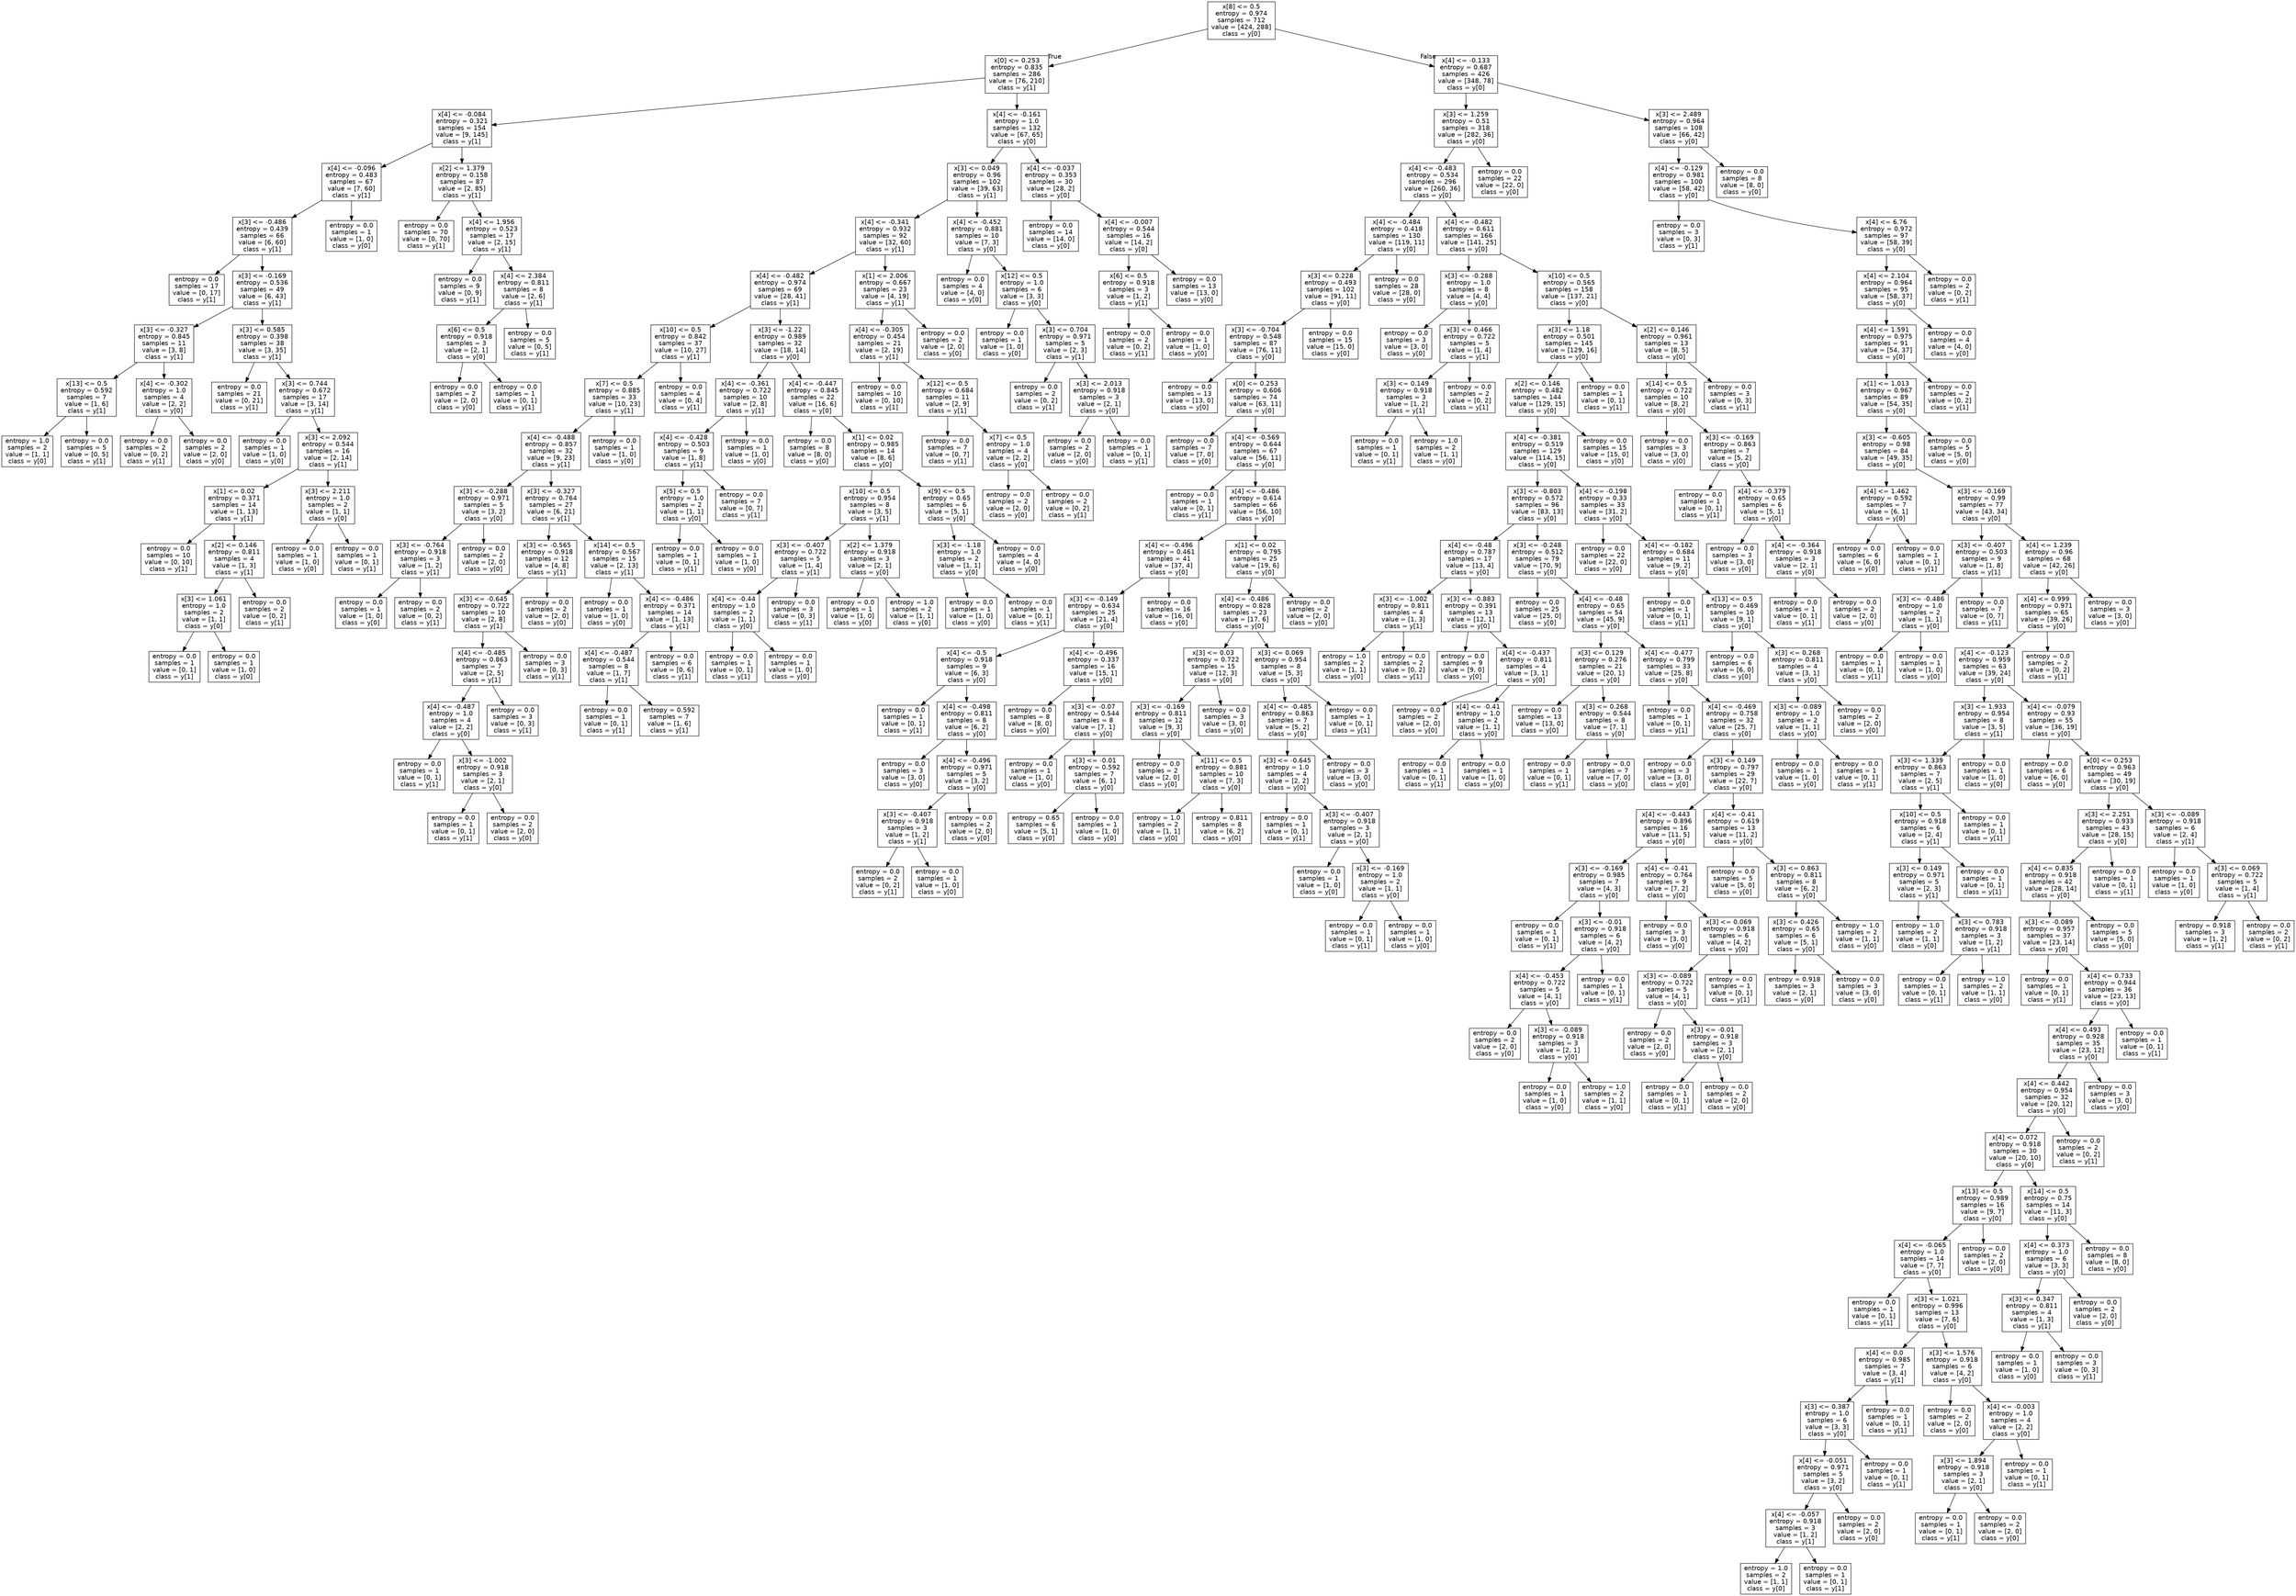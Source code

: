 digraph Tree {
node [shape=box, fontname="helvetica"] ;
edge [fontname="helvetica"] ;
0 [label="x[8] <= 0.5\nentropy = 0.974\nsamples = 712\nvalue = [424, 288]\nclass = y[0]"] ;
1 [label="x[0] <= 0.253\nentropy = 0.835\nsamples = 286\nvalue = [76, 210]\nclass = y[1]"] ;
0 -> 1 [labeldistance=2.5, labelangle=45, headlabel="True"] ;
2 [label="x[4] <= -0.084\nentropy = 0.321\nsamples = 154\nvalue = [9, 145]\nclass = y[1]"] ;
1 -> 2 ;
3 [label="x[4] <= -0.096\nentropy = 0.483\nsamples = 67\nvalue = [7, 60]\nclass = y[1]"] ;
2 -> 3 ;
4 [label="x[3] <= -0.486\nentropy = 0.439\nsamples = 66\nvalue = [6, 60]\nclass = y[1]"] ;
3 -> 4 ;
5 [label="entropy = 0.0\nsamples = 17\nvalue = [0, 17]\nclass = y[1]"] ;
4 -> 5 ;
6 [label="x[3] <= -0.169\nentropy = 0.536\nsamples = 49\nvalue = [6, 43]\nclass = y[1]"] ;
4 -> 6 ;
7 [label="x[3] <= -0.327\nentropy = 0.845\nsamples = 11\nvalue = [3, 8]\nclass = y[1]"] ;
6 -> 7 ;
8 [label="x[13] <= 0.5\nentropy = 0.592\nsamples = 7\nvalue = [1, 6]\nclass = y[1]"] ;
7 -> 8 ;
9 [label="entropy = 1.0\nsamples = 2\nvalue = [1, 1]\nclass = y[0]"] ;
8 -> 9 ;
10 [label="entropy = 0.0\nsamples = 5\nvalue = [0, 5]\nclass = y[1]"] ;
8 -> 10 ;
11 [label="x[4] <= -0.302\nentropy = 1.0\nsamples = 4\nvalue = [2, 2]\nclass = y[0]"] ;
7 -> 11 ;
12 [label="entropy = 0.0\nsamples = 2\nvalue = [0, 2]\nclass = y[1]"] ;
11 -> 12 ;
13 [label="entropy = 0.0\nsamples = 2\nvalue = [2, 0]\nclass = y[0]"] ;
11 -> 13 ;
14 [label="x[3] <= 0.585\nentropy = 0.398\nsamples = 38\nvalue = [3, 35]\nclass = y[1]"] ;
6 -> 14 ;
15 [label="entropy = 0.0\nsamples = 21\nvalue = [0, 21]\nclass = y[1]"] ;
14 -> 15 ;
16 [label="x[3] <= 0.744\nentropy = 0.672\nsamples = 17\nvalue = [3, 14]\nclass = y[1]"] ;
14 -> 16 ;
17 [label="entropy = 0.0\nsamples = 1\nvalue = [1, 0]\nclass = y[0]"] ;
16 -> 17 ;
18 [label="x[3] <= 2.092\nentropy = 0.544\nsamples = 16\nvalue = [2, 14]\nclass = y[1]"] ;
16 -> 18 ;
19 [label="x[1] <= 0.02\nentropy = 0.371\nsamples = 14\nvalue = [1, 13]\nclass = y[1]"] ;
18 -> 19 ;
20 [label="entropy = 0.0\nsamples = 10\nvalue = [0, 10]\nclass = y[1]"] ;
19 -> 20 ;
21 [label="x[2] <= 0.146\nentropy = 0.811\nsamples = 4\nvalue = [1, 3]\nclass = y[1]"] ;
19 -> 21 ;
22 [label="x[3] <= 1.061\nentropy = 1.0\nsamples = 2\nvalue = [1, 1]\nclass = y[0]"] ;
21 -> 22 ;
23 [label="entropy = 0.0\nsamples = 1\nvalue = [0, 1]\nclass = y[1]"] ;
22 -> 23 ;
24 [label="entropy = 0.0\nsamples = 1\nvalue = [1, 0]\nclass = y[0]"] ;
22 -> 24 ;
25 [label="entropy = 0.0\nsamples = 2\nvalue = [0, 2]\nclass = y[1]"] ;
21 -> 25 ;
26 [label="x[3] <= 2.211\nentropy = 1.0\nsamples = 2\nvalue = [1, 1]\nclass = y[0]"] ;
18 -> 26 ;
27 [label="entropy = 0.0\nsamples = 1\nvalue = [1, 0]\nclass = y[0]"] ;
26 -> 27 ;
28 [label="entropy = 0.0\nsamples = 1\nvalue = [0, 1]\nclass = y[1]"] ;
26 -> 28 ;
29 [label="entropy = 0.0\nsamples = 1\nvalue = [1, 0]\nclass = y[0]"] ;
3 -> 29 ;
30 [label="x[2] <= 1.379\nentropy = 0.158\nsamples = 87\nvalue = [2, 85]\nclass = y[1]"] ;
2 -> 30 ;
31 [label="entropy = 0.0\nsamples = 70\nvalue = [0, 70]\nclass = y[1]"] ;
30 -> 31 ;
32 [label="x[4] <= 1.956\nentropy = 0.523\nsamples = 17\nvalue = [2, 15]\nclass = y[1]"] ;
30 -> 32 ;
33 [label="entropy = 0.0\nsamples = 9\nvalue = [0, 9]\nclass = y[1]"] ;
32 -> 33 ;
34 [label="x[4] <= 2.384\nentropy = 0.811\nsamples = 8\nvalue = [2, 6]\nclass = y[1]"] ;
32 -> 34 ;
35 [label="x[6] <= 0.5\nentropy = 0.918\nsamples = 3\nvalue = [2, 1]\nclass = y[0]"] ;
34 -> 35 ;
36 [label="entropy = 0.0\nsamples = 2\nvalue = [2, 0]\nclass = y[0]"] ;
35 -> 36 ;
37 [label="entropy = 0.0\nsamples = 1\nvalue = [0, 1]\nclass = y[1]"] ;
35 -> 37 ;
38 [label="entropy = 0.0\nsamples = 5\nvalue = [0, 5]\nclass = y[1]"] ;
34 -> 38 ;
39 [label="x[4] <= -0.161\nentropy = 1.0\nsamples = 132\nvalue = [67, 65]\nclass = y[0]"] ;
1 -> 39 ;
40 [label="x[3] <= 0.049\nentropy = 0.96\nsamples = 102\nvalue = [39, 63]\nclass = y[1]"] ;
39 -> 40 ;
41 [label="x[4] <= -0.341\nentropy = 0.932\nsamples = 92\nvalue = [32, 60]\nclass = y[1]"] ;
40 -> 41 ;
42 [label="x[4] <= -0.482\nentropy = 0.974\nsamples = 69\nvalue = [28, 41]\nclass = y[1]"] ;
41 -> 42 ;
43 [label="x[10] <= 0.5\nentropy = 0.842\nsamples = 37\nvalue = [10, 27]\nclass = y[1]"] ;
42 -> 43 ;
44 [label="x[7] <= 0.5\nentropy = 0.885\nsamples = 33\nvalue = [10, 23]\nclass = y[1]"] ;
43 -> 44 ;
45 [label="x[4] <= -0.488\nentropy = 0.857\nsamples = 32\nvalue = [9, 23]\nclass = y[1]"] ;
44 -> 45 ;
46 [label="x[3] <= -0.288\nentropy = 0.971\nsamples = 5\nvalue = [3, 2]\nclass = y[0]"] ;
45 -> 46 ;
47 [label="x[3] <= -0.764\nentropy = 0.918\nsamples = 3\nvalue = [1, 2]\nclass = y[1]"] ;
46 -> 47 ;
48 [label="entropy = 0.0\nsamples = 1\nvalue = [1, 0]\nclass = y[0]"] ;
47 -> 48 ;
49 [label="entropy = 0.0\nsamples = 2\nvalue = [0, 2]\nclass = y[1]"] ;
47 -> 49 ;
50 [label="entropy = 0.0\nsamples = 2\nvalue = [2, 0]\nclass = y[0]"] ;
46 -> 50 ;
51 [label="x[3] <= -0.327\nentropy = 0.764\nsamples = 27\nvalue = [6, 21]\nclass = y[1]"] ;
45 -> 51 ;
52 [label="x[3] <= -0.565\nentropy = 0.918\nsamples = 12\nvalue = [4, 8]\nclass = y[1]"] ;
51 -> 52 ;
53 [label="x[3] <= -0.645\nentropy = 0.722\nsamples = 10\nvalue = [2, 8]\nclass = y[1]"] ;
52 -> 53 ;
54 [label="x[4] <= -0.485\nentropy = 0.863\nsamples = 7\nvalue = [2, 5]\nclass = y[1]"] ;
53 -> 54 ;
55 [label="x[4] <= -0.487\nentropy = 1.0\nsamples = 4\nvalue = [2, 2]\nclass = y[0]"] ;
54 -> 55 ;
56 [label="entropy = 0.0\nsamples = 1\nvalue = [0, 1]\nclass = y[1]"] ;
55 -> 56 ;
57 [label="x[3] <= -1.002\nentropy = 0.918\nsamples = 3\nvalue = [2, 1]\nclass = y[0]"] ;
55 -> 57 ;
58 [label="entropy = 0.0\nsamples = 1\nvalue = [0, 1]\nclass = y[1]"] ;
57 -> 58 ;
59 [label="entropy = 0.0\nsamples = 2\nvalue = [2, 0]\nclass = y[0]"] ;
57 -> 59 ;
60 [label="entropy = 0.0\nsamples = 3\nvalue = [0, 3]\nclass = y[1]"] ;
54 -> 60 ;
61 [label="entropy = 0.0\nsamples = 3\nvalue = [0, 3]\nclass = y[1]"] ;
53 -> 61 ;
62 [label="entropy = 0.0\nsamples = 2\nvalue = [2, 0]\nclass = y[0]"] ;
52 -> 62 ;
63 [label="x[14] <= 0.5\nentropy = 0.567\nsamples = 15\nvalue = [2, 13]\nclass = y[1]"] ;
51 -> 63 ;
64 [label="entropy = 0.0\nsamples = 1\nvalue = [1, 0]\nclass = y[0]"] ;
63 -> 64 ;
65 [label="x[4] <= -0.486\nentropy = 0.371\nsamples = 14\nvalue = [1, 13]\nclass = y[1]"] ;
63 -> 65 ;
66 [label="x[4] <= -0.487\nentropy = 0.544\nsamples = 8\nvalue = [1, 7]\nclass = y[1]"] ;
65 -> 66 ;
67 [label="entropy = 0.0\nsamples = 1\nvalue = [0, 1]\nclass = y[1]"] ;
66 -> 67 ;
68 [label="entropy = 0.592\nsamples = 7\nvalue = [1, 6]\nclass = y[1]"] ;
66 -> 68 ;
69 [label="entropy = 0.0\nsamples = 6\nvalue = [0, 6]\nclass = y[1]"] ;
65 -> 69 ;
70 [label="entropy = 0.0\nsamples = 1\nvalue = [1, 0]\nclass = y[0]"] ;
44 -> 70 ;
71 [label="entropy = 0.0\nsamples = 4\nvalue = [0, 4]\nclass = y[1]"] ;
43 -> 71 ;
72 [label="x[3] <= -1.22\nentropy = 0.989\nsamples = 32\nvalue = [18, 14]\nclass = y[0]"] ;
42 -> 72 ;
73 [label="x[4] <= -0.361\nentropy = 0.722\nsamples = 10\nvalue = [2, 8]\nclass = y[1]"] ;
72 -> 73 ;
74 [label="x[4] <= -0.428\nentropy = 0.503\nsamples = 9\nvalue = [1, 8]\nclass = y[1]"] ;
73 -> 74 ;
75 [label="x[5] <= 0.5\nentropy = 1.0\nsamples = 2\nvalue = [1, 1]\nclass = y[0]"] ;
74 -> 75 ;
76 [label="entropy = 0.0\nsamples = 1\nvalue = [0, 1]\nclass = y[1]"] ;
75 -> 76 ;
77 [label="entropy = 0.0\nsamples = 1\nvalue = [1, 0]\nclass = y[0]"] ;
75 -> 77 ;
78 [label="entropy = 0.0\nsamples = 7\nvalue = [0, 7]\nclass = y[1]"] ;
74 -> 78 ;
79 [label="entropy = 0.0\nsamples = 1\nvalue = [1, 0]\nclass = y[0]"] ;
73 -> 79 ;
80 [label="x[4] <= -0.447\nentropy = 0.845\nsamples = 22\nvalue = [16, 6]\nclass = y[0]"] ;
72 -> 80 ;
81 [label="entropy = 0.0\nsamples = 8\nvalue = [8, 0]\nclass = y[0]"] ;
80 -> 81 ;
82 [label="x[1] <= 0.02\nentropy = 0.985\nsamples = 14\nvalue = [8, 6]\nclass = y[0]"] ;
80 -> 82 ;
83 [label="x[10] <= 0.5\nentropy = 0.954\nsamples = 8\nvalue = [3, 5]\nclass = y[1]"] ;
82 -> 83 ;
84 [label="x[3] <= -0.407\nentropy = 0.722\nsamples = 5\nvalue = [1, 4]\nclass = y[1]"] ;
83 -> 84 ;
85 [label="x[4] <= -0.44\nentropy = 1.0\nsamples = 2\nvalue = [1, 1]\nclass = y[0]"] ;
84 -> 85 ;
86 [label="entropy = 0.0\nsamples = 1\nvalue = [0, 1]\nclass = y[1]"] ;
85 -> 86 ;
87 [label="entropy = 0.0\nsamples = 1\nvalue = [1, 0]\nclass = y[0]"] ;
85 -> 87 ;
88 [label="entropy = 0.0\nsamples = 3\nvalue = [0, 3]\nclass = y[1]"] ;
84 -> 88 ;
89 [label="x[2] <= 1.379\nentropy = 0.918\nsamples = 3\nvalue = [2, 1]\nclass = y[0]"] ;
83 -> 89 ;
90 [label="entropy = 0.0\nsamples = 1\nvalue = [1, 0]\nclass = y[0]"] ;
89 -> 90 ;
91 [label="entropy = 1.0\nsamples = 2\nvalue = [1, 1]\nclass = y[0]"] ;
89 -> 91 ;
92 [label="x[9] <= 0.5\nentropy = 0.65\nsamples = 6\nvalue = [5, 1]\nclass = y[0]"] ;
82 -> 92 ;
93 [label="x[3] <= -1.18\nentropy = 1.0\nsamples = 2\nvalue = [1, 1]\nclass = y[0]"] ;
92 -> 93 ;
94 [label="entropy = 0.0\nsamples = 1\nvalue = [1, 0]\nclass = y[0]"] ;
93 -> 94 ;
95 [label="entropy = 0.0\nsamples = 1\nvalue = [0, 1]\nclass = y[1]"] ;
93 -> 95 ;
96 [label="entropy = 0.0\nsamples = 4\nvalue = [4, 0]\nclass = y[0]"] ;
92 -> 96 ;
97 [label="x[1] <= 2.006\nentropy = 0.667\nsamples = 23\nvalue = [4, 19]\nclass = y[1]"] ;
41 -> 97 ;
98 [label="x[4] <= -0.305\nentropy = 0.454\nsamples = 21\nvalue = [2, 19]\nclass = y[1]"] ;
97 -> 98 ;
99 [label="entropy = 0.0\nsamples = 10\nvalue = [0, 10]\nclass = y[1]"] ;
98 -> 99 ;
100 [label="x[12] <= 0.5\nentropy = 0.684\nsamples = 11\nvalue = [2, 9]\nclass = y[1]"] ;
98 -> 100 ;
101 [label="entropy = 0.0\nsamples = 7\nvalue = [0, 7]\nclass = y[1]"] ;
100 -> 101 ;
102 [label="x[7] <= 0.5\nentropy = 1.0\nsamples = 4\nvalue = [2, 2]\nclass = y[0]"] ;
100 -> 102 ;
103 [label="entropy = 0.0\nsamples = 2\nvalue = [2, 0]\nclass = y[0]"] ;
102 -> 103 ;
104 [label="entropy = 0.0\nsamples = 2\nvalue = [0, 2]\nclass = y[1]"] ;
102 -> 104 ;
105 [label="entropy = 0.0\nsamples = 2\nvalue = [2, 0]\nclass = y[0]"] ;
97 -> 105 ;
106 [label="x[4] <= -0.452\nentropy = 0.881\nsamples = 10\nvalue = [7, 3]\nclass = y[0]"] ;
40 -> 106 ;
107 [label="entropy = 0.0\nsamples = 4\nvalue = [4, 0]\nclass = y[0]"] ;
106 -> 107 ;
108 [label="x[12] <= 0.5\nentropy = 1.0\nsamples = 6\nvalue = [3, 3]\nclass = y[0]"] ;
106 -> 108 ;
109 [label="entropy = 0.0\nsamples = 1\nvalue = [1, 0]\nclass = y[0]"] ;
108 -> 109 ;
110 [label="x[3] <= 0.704\nentropy = 0.971\nsamples = 5\nvalue = [2, 3]\nclass = y[1]"] ;
108 -> 110 ;
111 [label="entropy = 0.0\nsamples = 2\nvalue = [0, 2]\nclass = y[1]"] ;
110 -> 111 ;
112 [label="x[3] <= 2.013\nentropy = 0.918\nsamples = 3\nvalue = [2, 1]\nclass = y[0]"] ;
110 -> 112 ;
113 [label="entropy = 0.0\nsamples = 2\nvalue = [2, 0]\nclass = y[0]"] ;
112 -> 113 ;
114 [label="entropy = 0.0\nsamples = 1\nvalue = [0, 1]\nclass = y[1]"] ;
112 -> 114 ;
115 [label="x[4] <= -0.037\nentropy = 0.353\nsamples = 30\nvalue = [28, 2]\nclass = y[0]"] ;
39 -> 115 ;
116 [label="entropy = 0.0\nsamples = 14\nvalue = [14, 0]\nclass = y[0]"] ;
115 -> 116 ;
117 [label="x[4] <= -0.007\nentropy = 0.544\nsamples = 16\nvalue = [14, 2]\nclass = y[0]"] ;
115 -> 117 ;
118 [label="x[6] <= 0.5\nentropy = 0.918\nsamples = 3\nvalue = [1, 2]\nclass = y[1]"] ;
117 -> 118 ;
119 [label="entropy = 0.0\nsamples = 2\nvalue = [0, 2]\nclass = y[1]"] ;
118 -> 119 ;
120 [label="entropy = 0.0\nsamples = 1\nvalue = [1, 0]\nclass = y[0]"] ;
118 -> 120 ;
121 [label="entropy = 0.0\nsamples = 13\nvalue = [13, 0]\nclass = y[0]"] ;
117 -> 121 ;
122 [label="x[4] <= -0.133\nentropy = 0.687\nsamples = 426\nvalue = [348, 78]\nclass = y[0]"] ;
0 -> 122 [labeldistance=2.5, labelangle=-45, headlabel="False"] ;
123 [label="x[3] <= 1.259\nentropy = 0.51\nsamples = 318\nvalue = [282, 36]\nclass = y[0]"] ;
122 -> 123 ;
124 [label="x[4] <= -0.483\nentropy = 0.534\nsamples = 296\nvalue = [260, 36]\nclass = y[0]"] ;
123 -> 124 ;
125 [label="x[4] <= -0.484\nentropy = 0.418\nsamples = 130\nvalue = [119, 11]\nclass = y[0]"] ;
124 -> 125 ;
126 [label="x[3] <= 0.228\nentropy = 0.493\nsamples = 102\nvalue = [91, 11]\nclass = y[0]"] ;
125 -> 126 ;
127 [label="x[3] <= -0.704\nentropy = 0.548\nsamples = 87\nvalue = [76, 11]\nclass = y[0]"] ;
126 -> 127 ;
128 [label="entropy = 0.0\nsamples = 13\nvalue = [13, 0]\nclass = y[0]"] ;
127 -> 128 ;
129 [label="x[0] <= 0.253\nentropy = 0.606\nsamples = 74\nvalue = [63, 11]\nclass = y[0]"] ;
127 -> 129 ;
130 [label="entropy = 0.0\nsamples = 7\nvalue = [7, 0]\nclass = y[0]"] ;
129 -> 130 ;
131 [label="x[4] <= -0.569\nentropy = 0.644\nsamples = 67\nvalue = [56, 11]\nclass = y[0]"] ;
129 -> 131 ;
132 [label="entropy = 0.0\nsamples = 1\nvalue = [0, 1]\nclass = y[1]"] ;
131 -> 132 ;
133 [label="x[4] <= -0.486\nentropy = 0.614\nsamples = 66\nvalue = [56, 10]\nclass = y[0]"] ;
131 -> 133 ;
134 [label="x[4] <= -0.496\nentropy = 0.461\nsamples = 41\nvalue = [37, 4]\nclass = y[0]"] ;
133 -> 134 ;
135 [label="x[3] <= -0.149\nentropy = 0.634\nsamples = 25\nvalue = [21, 4]\nclass = y[0]"] ;
134 -> 135 ;
136 [label="x[4] <= -0.5\nentropy = 0.918\nsamples = 9\nvalue = [6, 3]\nclass = y[0]"] ;
135 -> 136 ;
137 [label="entropy = 0.0\nsamples = 1\nvalue = [0, 1]\nclass = y[1]"] ;
136 -> 137 ;
138 [label="x[4] <= -0.498\nentropy = 0.811\nsamples = 8\nvalue = [6, 2]\nclass = y[0]"] ;
136 -> 138 ;
139 [label="entropy = 0.0\nsamples = 3\nvalue = [3, 0]\nclass = y[0]"] ;
138 -> 139 ;
140 [label="x[4] <= -0.496\nentropy = 0.971\nsamples = 5\nvalue = [3, 2]\nclass = y[0]"] ;
138 -> 140 ;
141 [label="x[3] <= -0.407\nentropy = 0.918\nsamples = 3\nvalue = [1, 2]\nclass = y[1]"] ;
140 -> 141 ;
142 [label="entropy = 0.0\nsamples = 2\nvalue = [0, 2]\nclass = y[1]"] ;
141 -> 142 ;
143 [label="entropy = 0.0\nsamples = 1\nvalue = [1, 0]\nclass = y[0]"] ;
141 -> 143 ;
144 [label="entropy = 0.0\nsamples = 2\nvalue = [2, 0]\nclass = y[0]"] ;
140 -> 144 ;
145 [label="x[4] <= -0.496\nentropy = 0.337\nsamples = 16\nvalue = [15, 1]\nclass = y[0]"] ;
135 -> 145 ;
146 [label="entropy = 0.0\nsamples = 8\nvalue = [8, 0]\nclass = y[0]"] ;
145 -> 146 ;
147 [label="x[3] <= -0.07\nentropy = 0.544\nsamples = 8\nvalue = [7, 1]\nclass = y[0]"] ;
145 -> 147 ;
148 [label="entropy = 0.0\nsamples = 1\nvalue = [1, 0]\nclass = y[0]"] ;
147 -> 148 ;
149 [label="x[3] <= -0.01\nentropy = 0.592\nsamples = 7\nvalue = [6, 1]\nclass = y[0]"] ;
147 -> 149 ;
150 [label="entropy = 0.65\nsamples = 6\nvalue = [5, 1]\nclass = y[0]"] ;
149 -> 150 ;
151 [label="entropy = 0.0\nsamples = 1\nvalue = [1, 0]\nclass = y[0]"] ;
149 -> 151 ;
152 [label="entropy = 0.0\nsamples = 16\nvalue = [16, 0]\nclass = y[0]"] ;
134 -> 152 ;
153 [label="x[1] <= 0.02\nentropy = 0.795\nsamples = 25\nvalue = [19, 6]\nclass = y[0]"] ;
133 -> 153 ;
154 [label="x[4] <= -0.486\nentropy = 0.828\nsamples = 23\nvalue = [17, 6]\nclass = y[0]"] ;
153 -> 154 ;
155 [label="x[3] <= 0.03\nentropy = 0.722\nsamples = 15\nvalue = [12, 3]\nclass = y[0]"] ;
154 -> 155 ;
156 [label="x[3] <= -0.169\nentropy = 0.811\nsamples = 12\nvalue = [9, 3]\nclass = y[0]"] ;
155 -> 156 ;
157 [label="entropy = 0.0\nsamples = 2\nvalue = [2, 0]\nclass = y[0]"] ;
156 -> 157 ;
158 [label="x[11] <= 0.5\nentropy = 0.881\nsamples = 10\nvalue = [7, 3]\nclass = y[0]"] ;
156 -> 158 ;
159 [label="entropy = 1.0\nsamples = 2\nvalue = [1, 1]\nclass = y[0]"] ;
158 -> 159 ;
160 [label="entropy = 0.811\nsamples = 8\nvalue = [6, 2]\nclass = y[0]"] ;
158 -> 160 ;
161 [label="entropy = 0.0\nsamples = 3\nvalue = [3, 0]\nclass = y[0]"] ;
155 -> 161 ;
162 [label="x[3] <= 0.069\nentropy = 0.954\nsamples = 8\nvalue = [5, 3]\nclass = y[0]"] ;
154 -> 162 ;
163 [label="x[4] <= -0.485\nentropy = 0.863\nsamples = 7\nvalue = [5, 2]\nclass = y[0]"] ;
162 -> 163 ;
164 [label="x[3] <= -0.645\nentropy = 1.0\nsamples = 4\nvalue = [2, 2]\nclass = y[0]"] ;
163 -> 164 ;
165 [label="entropy = 0.0\nsamples = 1\nvalue = [0, 1]\nclass = y[1]"] ;
164 -> 165 ;
166 [label="x[3] <= -0.407\nentropy = 0.918\nsamples = 3\nvalue = [2, 1]\nclass = y[0]"] ;
164 -> 166 ;
167 [label="entropy = 0.0\nsamples = 1\nvalue = [1, 0]\nclass = y[0]"] ;
166 -> 167 ;
168 [label="x[3] <= -0.169\nentropy = 1.0\nsamples = 2\nvalue = [1, 1]\nclass = y[0]"] ;
166 -> 168 ;
169 [label="entropy = 0.0\nsamples = 1\nvalue = [0, 1]\nclass = y[1]"] ;
168 -> 169 ;
170 [label="entropy = 0.0\nsamples = 1\nvalue = [1, 0]\nclass = y[0]"] ;
168 -> 170 ;
171 [label="entropy = 0.0\nsamples = 3\nvalue = [3, 0]\nclass = y[0]"] ;
163 -> 171 ;
172 [label="entropy = 0.0\nsamples = 1\nvalue = [0, 1]\nclass = y[1]"] ;
162 -> 172 ;
173 [label="entropy = 0.0\nsamples = 2\nvalue = [2, 0]\nclass = y[0]"] ;
153 -> 173 ;
174 [label="entropy = 0.0\nsamples = 15\nvalue = [15, 0]\nclass = y[0]"] ;
126 -> 174 ;
175 [label="entropy = 0.0\nsamples = 28\nvalue = [28, 0]\nclass = y[0]"] ;
125 -> 175 ;
176 [label="x[4] <= -0.482\nentropy = 0.611\nsamples = 166\nvalue = [141, 25]\nclass = y[0]"] ;
124 -> 176 ;
177 [label="x[3] <= -0.288\nentropy = 1.0\nsamples = 8\nvalue = [4, 4]\nclass = y[0]"] ;
176 -> 177 ;
178 [label="entropy = 0.0\nsamples = 3\nvalue = [3, 0]\nclass = y[0]"] ;
177 -> 178 ;
179 [label="x[3] <= 0.466\nentropy = 0.722\nsamples = 5\nvalue = [1, 4]\nclass = y[1]"] ;
177 -> 179 ;
180 [label="x[3] <= 0.149\nentropy = 0.918\nsamples = 3\nvalue = [1, 2]\nclass = y[1]"] ;
179 -> 180 ;
181 [label="entropy = 0.0\nsamples = 1\nvalue = [0, 1]\nclass = y[1]"] ;
180 -> 181 ;
182 [label="entropy = 1.0\nsamples = 2\nvalue = [1, 1]\nclass = y[0]"] ;
180 -> 182 ;
183 [label="entropy = 0.0\nsamples = 2\nvalue = [0, 2]\nclass = y[1]"] ;
179 -> 183 ;
184 [label="x[10] <= 0.5\nentropy = 0.565\nsamples = 158\nvalue = [137, 21]\nclass = y[0]"] ;
176 -> 184 ;
185 [label="x[3] <= 1.18\nentropy = 0.501\nsamples = 145\nvalue = [129, 16]\nclass = y[0]"] ;
184 -> 185 ;
186 [label="x[2] <= 0.146\nentropy = 0.482\nsamples = 144\nvalue = [129, 15]\nclass = y[0]"] ;
185 -> 186 ;
187 [label="x[4] <= -0.381\nentropy = 0.519\nsamples = 129\nvalue = [114, 15]\nclass = y[0]"] ;
186 -> 187 ;
188 [label="x[3] <= -0.803\nentropy = 0.572\nsamples = 96\nvalue = [83, 13]\nclass = y[0]"] ;
187 -> 188 ;
189 [label="x[4] <= -0.48\nentropy = 0.787\nsamples = 17\nvalue = [13, 4]\nclass = y[0]"] ;
188 -> 189 ;
190 [label="x[3] <= -1.002\nentropy = 0.811\nsamples = 4\nvalue = [1, 3]\nclass = y[1]"] ;
189 -> 190 ;
191 [label="entropy = 1.0\nsamples = 2\nvalue = [1, 1]\nclass = y[0]"] ;
190 -> 191 ;
192 [label="entropy = 0.0\nsamples = 2\nvalue = [0, 2]\nclass = y[1]"] ;
190 -> 192 ;
193 [label="x[3] <= -0.883\nentropy = 0.391\nsamples = 13\nvalue = [12, 1]\nclass = y[0]"] ;
189 -> 193 ;
194 [label="entropy = 0.0\nsamples = 9\nvalue = [9, 0]\nclass = y[0]"] ;
193 -> 194 ;
195 [label="x[4] <= -0.437\nentropy = 0.811\nsamples = 4\nvalue = [3, 1]\nclass = y[0]"] ;
193 -> 195 ;
196 [label="entropy = 0.0\nsamples = 2\nvalue = [2, 0]\nclass = y[0]"] ;
195 -> 196 ;
197 [label="x[4] <= -0.41\nentropy = 1.0\nsamples = 2\nvalue = [1, 1]\nclass = y[0]"] ;
195 -> 197 ;
198 [label="entropy = 0.0\nsamples = 1\nvalue = [0, 1]\nclass = y[1]"] ;
197 -> 198 ;
199 [label="entropy = 0.0\nsamples = 1\nvalue = [1, 0]\nclass = y[0]"] ;
197 -> 199 ;
200 [label="x[3] <= -0.248\nentropy = 0.512\nsamples = 79\nvalue = [70, 9]\nclass = y[0]"] ;
188 -> 200 ;
201 [label="entropy = 0.0\nsamples = 25\nvalue = [25, 0]\nclass = y[0]"] ;
200 -> 201 ;
202 [label="x[4] <= -0.48\nentropy = 0.65\nsamples = 54\nvalue = [45, 9]\nclass = y[0]"] ;
200 -> 202 ;
203 [label="x[3] <= 0.129\nentropy = 0.276\nsamples = 21\nvalue = [20, 1]\nclass = y[0]"] ;
202 -> 203 ;
204 [label="entropy = 0.0\nsamples = 13\nvalue = [13, 0]\nclass = y[0]"] ;
203 -> 204 ;
205 [label="x[3] <= 0.268\nentropy = 0.544\nsamples = 8\nvalue = [7, 1]\nclass = y[0]"] ;
203 -> 205 ;
206 [label="entropy = 0.0\nsamples = 1\nvalue = [0, 1]\nclass = y[1]"] ;
205 -> 206 ;
207 [label="entropy = 0.0\nsamples = 7\nvalue = [7, 0]\nclass = y[0]"] ;
205 -> 207 ;
208 [label="x[4] <= -0.477\nentropy = 0.799\nsamples = 33\nvalue = [25, 8]\nclass = y[0]"] ;
202 -> 208 ;
209 [label="entropy = 0.0\nsamples = 1\nvalue = [0, 1]\nclass = y[1]"] ;
208 -> 209 ;
210 [label="x[4] <= -0.469\nentropy = 0.758\nsamples = 32\nvalue = [25, 7]\nclass = y[0]"] ;
208 -> 210 ;
211 [label="entropy = 0.0\nsamples = 3\nvalue = [3, 0]\nclass = y[0]"] ;
210 -> 211 ;
212 [label="x[3] <= 0.149\nentropy = 0.797\nsamples = 29\nvalue = [22, 7]\nclass = y[0]"] ;
210 -> 212 ;
213 [label="x[4] <= -0.443\nentropy = 0.896\nsamples = 16\nvalue = [11, 5]\nclass = y[0]"] ;
212 -> 213 ;
214 [label="x[3] <= -0.169\nentropy = 0.985\nsamples = 7\nvalue = [4, 3]\nclass = y[0]"] ;
213 -> 214 ;
215 [label="entropy = 0.0\nsamples = 1\nvalue = [0, 1]\nclass = y[1]"] ;
214 -> 215 ;
216 [label="x[3] <= -0.01\nentropy = 0.918\nsamples = 6\nvalue = [4, 2]\nclass = y[0]"] ;
214 -> 216 ;
217 [label="x[4] <= -0.453\nentropy = 0.722\nsamples = 5\nvalue = [4, 1]\nclass = y[0]"] ;
216 -> 217 ;
218 [label="entropy = 0.0\nsamples = 2\nvalue = [2, 0]\nclass = y[0]"] ;
217 -> 218 ;
219 [label="x[3] <= -0.089\nentropy = 0.918\nsamples = 3\nvalue = [2, 1]\nclass = y[0]"] ;
217 -> 219 ;
220 [label="entropy = 0.0\nsamples = 1\nvalue = [1, 0]\nclass = y[0]"] ;
219 -> 220 ;
221 [label="entropy = 1.0\nsamples = 2\nvalue = [1, 1]\nclass = y[0]"] ;
219 -> 221 ;
222 [label="entropy = 0.0\nsamples = 1\nvalue = [0, 1]\nclass = y[1]"] ;
216 -> 222 ;
223 [label="x[4] <= -0.41\nentropy = 0.764\nsamples = 9\nvalue = [7, 2]\nclass = y[0]"] ;
213 -> 223 ;
224 [label="entropy = 0.0\nsamples = 3\nvalue = [3, 0]\nclass = y[0]"] ;
223 -> 224 ;
225 [label="x[3] <= 0.069\nentropy = 0.918\nsamples = 6\nvalue = [4, 2]\nclass = y[0]"] ;
223 -> 225 ;
226 [label="x[3] <= -0.089\nentropy = 0.722\nsamples = 5\nvalue = [4, 1]\nclass = y[0]"] ;
225 -> 226 ;
227 [label="entropy = 0.0\nsamples = 2\nvalue = [2, 0]\nclass = y[0]"] ;
226 -> 227 ;
228 [label="x[3] <= -0.01\nentropy = 0.918\nsamples = 3\nvalue = [2, 1]\nclass = y[0]"] ;
226 -> 228 ;
229 [label="entropy = 0.0\nsamples = 1\nvalue = [0, 1]\nclass = y[1]"] ;
228 -> 229 ;
230 [label="entropy = 0.0\nsamples = 2\nvalue = [2, 0]\nclass = y[0]"] ;
228 -> 230 ;
231 [label="entropy = 0.0\nsamples = 1\nvalue = [0, 1]\nclass = y[1]"] ;
225 -> 231 ;
232 [label="x[4] <= -0.41\nentropy = 0.619\nsamples = 13\nvalue = [11, 2]\nclass = y[0]"] ;
212 -> 232 ;
233 [label="entropy = 0.0\nsamples = 5\nvalue = [5, 0]\nclass = y[0]"] ;
232 -> 233 ;
234 [label="x[3] <= 0.863\nentropy = 0.811\nsamples = 8\nvalue = [6, 2]\nclass = y[0]"] ;
232 -> 234 ;
235 [label="x[3] <= 0.426\nentropy = 0.65\nsamples = 6\nvalue = [5, 1]\nclass = y[0]"] ;
234 -> 235 ;
236 [label="entropy = 0.918\nsamples = 3\nvalue = [2, 1]\nclass = y[0]"] ;
235 -> 236 ;
237 [label="entropy = 0.0\nsamples = 3\nvalue = [3, 0]\nclass = y[0]"] ;
235 -> 237 ;
238 [label="entropy = 1.0\nsamples = 2\nvalue = [1, 1]\nclass = y[0]"] ;
234 -> 238 ;
239 [label="x[4] <= -0.198\nentropy = 0.33\nsamples = 33\nvalue = [31, 2]\nclass = y[0]"] ;
187 -> 239 ;
240 [label="entropy = 0.0\nsamples = 22\nvalue = [22, 0]\nclass = y[0]"] ;
239 -> 240 ;
241 [label="x[4] <= -0.182\nentropy = 0.684\nsamples = 11\nvalue = [9, 2]\nclass = y[0]"] ;
239 -> 241 ;
242 [label="entropy = 0.0\nsamples = 1\nvalue = [0, 1]\nclass = y[1]"] ;
241 -> 242 ;
243 [label="x[13] <= 0.5\nentropy = 0.469\nsamples = 10\nvalue = [9, 1]\nclass = y[0]"] ;
241 -> 243 ;
244 [label="entropy = 0.0\nsamples = 6\nvalue = [6, 0]\nclass = y[0]"] ;
243 -> 244 ;
245 [label="x[3] <= 0.268\nentropy = 0.811\nsamples = 4\nvalue = [3, 1]\nclass = y[0]"] ;
243 -> 245 ;
246 [label="x[3] <= -0.089\nentropy = 1.0\nsamples = 2\nvalue = [1, 1]\nclass = y[0]"] ;
245 -> 246 ;
247 [label="entropy = 0.0\nsamples = 1\nvalue = [1, 0]\nclass = y[0]"] ;
246 -> 247 ;
248 [label="entropy = 0.0\nsamples = 1\nvalue = [0, 1]\nclass = y[1]"] ;
246 -> 248 ;
249 [label="entropy = 0.0\nsamples = 2\nvalue = [2, 0]\nclass = y[0]"] ;
245 -> 249 ;
250 [label="entropy = 0.0\nsamples = 15\nvalue = [15, 0]\nclass = y[0]"] ;
186 -> 250 ;
251 [label="entropy = 0.0\nsamples = 1\nvalue = [0, 1]\nclass = y[1]"] ;
185 -> 251 ;
252 [label="x[2] <= 0.146\nentropy = 0.961\nsamples = 13\nvalue = [8, 5]\nclass = y[0]"] ;
184 -> 252 ;
253 [label="x[14] <= 0.5\nentropy = 0.722\nsamples = 10\nvalue = [8, 2]\nclass = y[0]"] ;
252 -> 253 ;
254 [label="entropy = 0.0\nsamples = 3\nvalue = [3, 0]\nclass = y[0]"] ;
253 -> 254 ;
255 [label="x[3] <= -0.169\nentropy = 0.863\nsamples = 7\nvalue = [5, 2]\nclass = y[0]"] ;
253 -> 255 ;
256 [label="entropy = 0.0\nsamples = 1\nvalue = [0, 1]\nclass = y[1]"] ;
255 -> 256 ;
257 [label="x[4] <= -0.379\nentropy = 0.65\nsamples = 6\nvalue = [5, 1]\nclass = y[0]"] ;
255 -> 257 ;
258 [label="entropy = 0.0\nsamples = 3\nvalue = [3, 0]\nclass = y[0]"] ;
257 -> 258 ;
259 [label="x[4] <= -0.364\nentropy = 0.918\nsamples = 3\nvalue = [2, 1]\nclass = y[0]"] ;
257 -> 259 ;
260 [label="entropy = 0.0\nsamples = 1\nvalue = [0, 1]\nclass = y[1]"] ;
259 -> 260 ;
261 [label="entropy = 0.0\nsamples = 2\nvalue = [2, 0]\nclass = y[0]"] ;
259 -> 261 ;
262 [label="entropy = 0.0\nsamples = 3\nvalue = [0, 3]\nclass = y[1]"] ;
252 -> 262 ;
263 [label="entropy = 0.0\nsamples = 22\nvalue = [22, 0]\nclass = y[0]"] ;
123 -> 263 ;
264 [label="x[3] <= 2.489\nentropy = 0.964\nsamples = 108\nvalue = [66, 42]\nclass = y[0]"] ;
122 -> 264 ;
265 [label="x[4] <= -0.129\nentropy = 0.981\nsamples = 100\nvalue = [58, 42]\nclass = y[0]"] ;
264 -> 265 ;
266 [label="entropy = 0.0\nsamples = 3\nvalue = [0, 3]\nclass = y[1]"] ;
265 -> 266 ;
267 [label="x[4] <= 6.76\nentropy = 0.972\nsamples = 97\nvalue = [58, 39]\nclass = y[0]"] ;
265 -> 267 ;
268 [label="x[4] <= 2.104\nentropy = 0.964\nsamples = 95\nvalue = [58, 37]\nclass = y[0]"] ;
267 -> 268 ;
269 [label="x[4] <= 1.591\nentropy = 0.975\nsamples = 91\nvalue = [54, 37]\nclass = y[0]"] ;
268 -> 269 ;
270 [label="x[1] <= 1.013\nentropy = 0.967\nsamples = 89\nvalue = [54, 35]\nclass = y[0]"] ;
269 -> 270 ;
271 [label="x[3] <= -0.605\nentropy = 0.98\nsamples = 84\nvalue = [49, 35]\nclass = y[0]"] ;
270 -> 271 ;
272 [label="x[4] <= 1.462\nentropy = 0.592\nsamples = 7\nvalue = [6, 1]\nclass = y[0]"] ;
271 -> 272 ;
273 [label="entropy = 0.0\nsamples = 6\nvalue = [6, 0]\nclass = y[0]"] ;
272 -> 273 ;
274 [label="entropy = 0.0\nsamples = 1\nvalue = [0, 1]\nclass = y[1]"] ;
272 -> 274 ;
275 [label="x[3] <= -0.169\nentropy = 0.99\nsamples = 77\nvalue = [43, 34]\nclass = y[0]"] ;
271 -> 275 ;
276 [label="x[3] <= -0.407\nentropy = 0.503\nsamples = 9\nvalue = [1, 8]\nclass = y[1]"] ;
275 -> 276 ;
277 [label="x[3] <= -0.486\nentropy = 1.0\nsamples = 2\nvalue = [1, 1]\nclass = y[0]"] ;
276 -> 277 ;
278 [label="entropy = 0.0\nsamples = 1\nvalue = [0, 1]\nclass = y[1]"] ;
277 -> 278 ;
279 [label="entropy = 0.0\nsamples = 1\nvalue = [1, 0]\nclass = y[0]"] ;
277 -> 279 ;
280 [label="entropy = 0.0\nsamples = 7\nvalue = [0, 7]\nclass = y[1]"] ;
276 -> 280 ;
281 [label="x[4] <= 1.239\nentropy = 0.96\nsamples = 68\nvalue = [42, 26]\nclass = y[0]"] ;
275 -> 281 ;
282 [label="x[4] <= 0.999\nentropy = 0.971\nsamples = 65\nvalue = [39, 26]\nclass = y[0]"] ;
281 -> 282 ;
283 [label="x[4] <= -0.123\nentropy = 0.959\nsamples = 63\nvalue = [39, 24]\nclass = y[0]"] ;
282 -> 283 ;
284 [label="x[3] <= 1.933\nentropy = 0.954\nsamples = 8\nvalue = [3, 5]\nclass = y[1]"] ;
283 -> 284 ;
285 [label="x[3] <= 1.339\nentropy = 0.863\nsamples = 7\nvalue = [2, 5]\nclass = y[1]"] ;
284 -> 285 ;
286 [label="x[10] <= 0.5\nentropy = 0.918\nsamples = 6\nvalue = [2, 4]\nclass = y[1]"] ;
285 -> 286 ;
287 [label="x[3] <= 0.149\nentropy = 0.971\nsamples = 5\nvalue = [2, 3]\nclass = y[1]"] ;
286 -> 287 ;
288 [label="entropy = 1.0\nsamples = 2\nvalue = [1, 1]\nclass = y[0]"] ;
287 -> 288 ;
289 [label="x[3] <= 0.783\nentropy = 0.918\nsamples = 3\nvalue = [1, 2]\nclass = y[1]"] ;
287 -> 289 ;
290 [label="entropy = 0.0\nsamples = 1\nvalue = [0, 1]\nclass = y[1]"] ;
289 -> 290 ;
291 [label="entropy = 1.0\nsamples = 2\nvalue = [1, 1]\nclass = y[0]"] ;
289 -> 291 ;
292 [label="entropy = 0.0\nsamples = 1\nvalue = [0, 1]\nclass = y[1]"] ;
286 -> 292 ;
293 [label="entropy = 0.0\nsamples = 1\nvalue = [0, 1]\nclass = y[1]"] ;
285 -> 293 ;
294 [label="entropy = 0.0\nsamples = 1\nvalue = [1, 0]\nclass = y[0]"] ;
284 -> 294 ;
295 [label="x[4] <= -0.079\nentropy = 0.93\nsamples = 55\nvalue = [36, 19]\nclass = y[0]"] ;
283 -> 295 ;
296 [label="entropy = 0.0\nsamples = 6\nvalue = [6, 0]\nclass = y[0]"] ;
295 -> 296 ;
297 [label="x[0] <= 0.253\nentropy = 0.963\nsamples = 49\nvalue = [30, 19]\nclass = y[0]"] ;
295 -> 297 ;
298 [label="x[3] <= 2.251\nentropy = 0.933\nsamples = 43\nvalue = [28, 15]\nclass = y[0]"] ;
297 -> 298 ;
299 [label="x[4] <= 0.835\nentropy = 0.918\nsamples = 42\nvalue = [28, 14]\nclass = y[0]"] ;
298 -> 299 ;
300 [label="x[3] <= -0.089\nentropy = 0.957\nsamples = 37\nvalue = [23, 14]\nclass = y[0]"] ;
299 -> 300 ;
301 [label="entropy = 0.0\nsamples = 1\nvalue = [0, 1]\nclass = y[1]"] ;
300 -> 301 ;
302 [label="x[4] <= 0.733\nentropy = 0.944\nsamples = 36\nvalue = [23, 13]\nclass = y[0]"] ;
300 -> 302 ;
303 [label="x[4] <= 0.493\nentropy = 0.928\nsamples = 35\nvalue = [23, 12]\nclass = y[0]"] ;
302 -> 303 ;
304 [label="x[4] <= 0.442\nentropy = 0.954\nsamples = 32\nvalue = [20, 12]\nclass = y[0]"] ;
303 -> 304 ;
305 [label="x[4] <= 0.072\nentropy = 0.918\nsamples = 30\nvalue = [20, 10]\nclass = y[0]"] ;
304 -> 305 ;
306 [label="x[13] <= 0.5\nentropy = 0.989\nsamples = 16\nvalue = [9, 7]\nclass = y[0]"] ;
305 -> 306 ;
307 [label="x[4] <= -0.065\nentropy = 1.0\nsamples = 14\nvalue = [7, 7]\nclass = y[0]"] ;
306 -> 307 ;
308 [label="entropy = 0.0\nsamples = 1\nvalue = [0, 1]\nclass = y[1]"] ;
307 -> 308 ;
309 [label="x[3] <= 1.021\nentropy = 0.996\nsamples = 13\nvalue = [7, 6]\nclass = y[0]"] ;
307 -> 309 ;
310 [label="x[4] <= 0.0\nentropy = 0.985\nsamples = 7\nvalue = [3, 4]\nclass = y[1]"] ;
309 -> 310 ;
311 [label="x[3] <= 0.387\nentropy = 1.0\nsamples = 6\nvalue = [3, 3]\nclass = y[0]"] ;
310 -> 311 ;
312 [label="x[4] <= -0.051\nentropy = 0.971\nsamples = 5\nvalue = [3, 2]\nclass = y[0]"] ;
311 -> 312 ;
313 [label="x[4] <= -0.057\nentropy = 0.918\nsamples = 3\nvalue = [1, 2]\nclass = y[1]"] ;
312 -> 313 ;
314 [label="entropy = 1.0\nsamples = 2\nvalue = [1, 1]\nclass = y[0]"] ;
313 -> 314 ;
315 [label="entropy = 0.0\nsamples = 1\nvalue = [0, 1]\nclass = y[1]"] ;
313 -> 315 ;
316 [label="entropy = 0.0\nsamples = 2\nvalue = [2, 0]\nclass = y[0]"] ;
312 -> 316 ;
317 [label="entropy = 0.0\nsamples = 1\nvalue = [0, 1]\nclass = y[1]"] ;
311 -> 317 ;
318 [label="entropy = 0.0\nsamples = 1\nvalue = [0, 1]\nclass = y[1]"] ;
310 -> 318 ;
319 [label="x[3] <= 1.576\nentropy = 0.918\nsamples = 6\nvalue = [4, 2]\nclass = y[0]"] ;
309 -> 319 ;
320 [label="entropy = 0.0\nsamples = 2\nvalue = [2, 0]\nclass = y[0]"] ;
319 -> 320 ;
321 [label="x[4] <= -0.003\nentropy = 1.0\nsamples = 4\nvalue = [2, 2]\nclass = y[0]"] ;
319 -> 321 ;
322 [label="x[3] <= 1.894\nentropy = 0.918\nsamples = 3\nvalue = [2, 1]\nclass = y[0]"] ;
321 -> 322 ;
323 [label="entropy = 0.0\nsamples = 1\nvalue = [0, 1]\nclass = y[1]"] ;
322 -> 323 ;
324 [label="entropy = 0.0\nsamples = 2\nvalue = [2, 0]\nclass = y[0]"] ;
322 -> 324 ;
325 [label="entropy = 0.0\nsamples = 1\nvalue = [0, 1]\nclass = y[1]"] ;
321 -> 325 ;
326 [label="entropy = 0.0\nsamples = 2\nvalue = [2, 0]\nclass = y[0]"] ;
306 -> 326 ;
327 [label="x[14] <= 0.5\nentropy = 0.75\nsamples = 14\nvalue = [11, 3]\nclass = y[0]"] ;
305 -> 327 ;
328 [label="x[4] <= 0.373\nentropy = 1.0\nsamples = 6\nvalue = [3, 3]\nclass = y[0]"] ;
327 -> 328 ;
329 [label="x[3] <= 0.347\nentropy = 0.811\nsamples = 4\nvalue = [1, 3]\nclass = y[1]"] ;
328 -> 329 ;
330 [label="entropy = 0.0\nsamples = 1\nvalue = [1, 0]\nclass = y[0]"] ;
329 -> 330 ;
331 [label="entropy = 0.0\nsamples = 3\nvalue = [0, 3]\nclass = y[1]"] ;
329 -> 331 ;
332 [label="entropy = 0.0\nsamples = 2\nvalue = [2, 0]\nclass = y[0]"] ;
328 -> 332 ;
333 [label="entropy = 0.0\nsamples = 8\nvalue = [8, 0]\nclass = y[0]"] ;
327 -> 333 ;
334 [label="entropy = 0.0\nsamples = 2\nvalue = [0, 2]\nclass = y[1]"] ;
304 -> 334 ;
335 [label="entropy = 0.0\nsamples = 3\nvalue = [3, 0]\nclass = y[0]"] ;
303 -> 335 ;
336 [label="entropy = 0.0\nsamples = 1\nvalue = [0, 1]\nclass = y[1]"] ;
302 -> 336 ;
337 [label="entropy = 0.0\nsamples = 5\nvalue = [5, 0]\nclass = y[0]"] ;
299 -> 337 ;
338 [label="entropy = 0.0\nsamples = 1\nvalue = [0, 1]\nclass = y[1]"] ;
298 -> 338 ;
339 [label="x[3] <= -0.089\nentropy = 0.918\nsamples = 6\nvalue = [2, 4]\nclass = y[1]"] ;
297 -> 339 ;
340 [label="entropy = 0.0\nsamples = 1\nvalue = [1, 0]\nclass = y[0]"] ;
339 -> 340 ;
341 [label="x[3] <= 0.069\nentropy = 0.722\nsamples = 5\nvalue = [1, 4]\nclass = y[1]"] ;
339 -> 341 ;
342 [label="entropy = 0.918\nsamples = 3\nvalue = [1, 2]\nclass = y[1]"] ;
341 -> 342 ;
343 [label="entropy = 0.0\nsamples = 2\nvalue = [0, 2]\nclass = y[1]"] ;
341 -> 343 ;
344 [label="entropy = 0.0\nsamples = 2\nvalue = [0, 2]\nclass = y[1]"] ;
282 -> 344 ;
345 [label="entropy = 0.0\nsamples = 3\nvalue = [3, 0]\nclass = y[0]"] ;
281 -> 345 ;
346 [label="entropy = 0.0\nsamples = 5\nvalue = [5, 0]\nclass = y[0]"] ;
270 -> 346 ;
347 [label="entropy = 0.0\nsamples = 2\nvalue = [0, 2]\nclass = y[1]"] ;
269 -> 347 ;
348 [label="entropy = 0.0\nsamples = 4\nvalue = [4, 0]\nclass = y[0]"] ;
268 -> 348 ;
349 [label="entropy = 0.0\nsamples = 2\nvalue = [0, 2]\nclass = y[1]"] ;
267 -> 349 ;
350 [label="entropy = 0.0\nsamples = 8\nvalue = [8, 0]\nclass = y[0]"] ;
264 -> 350 ;
}